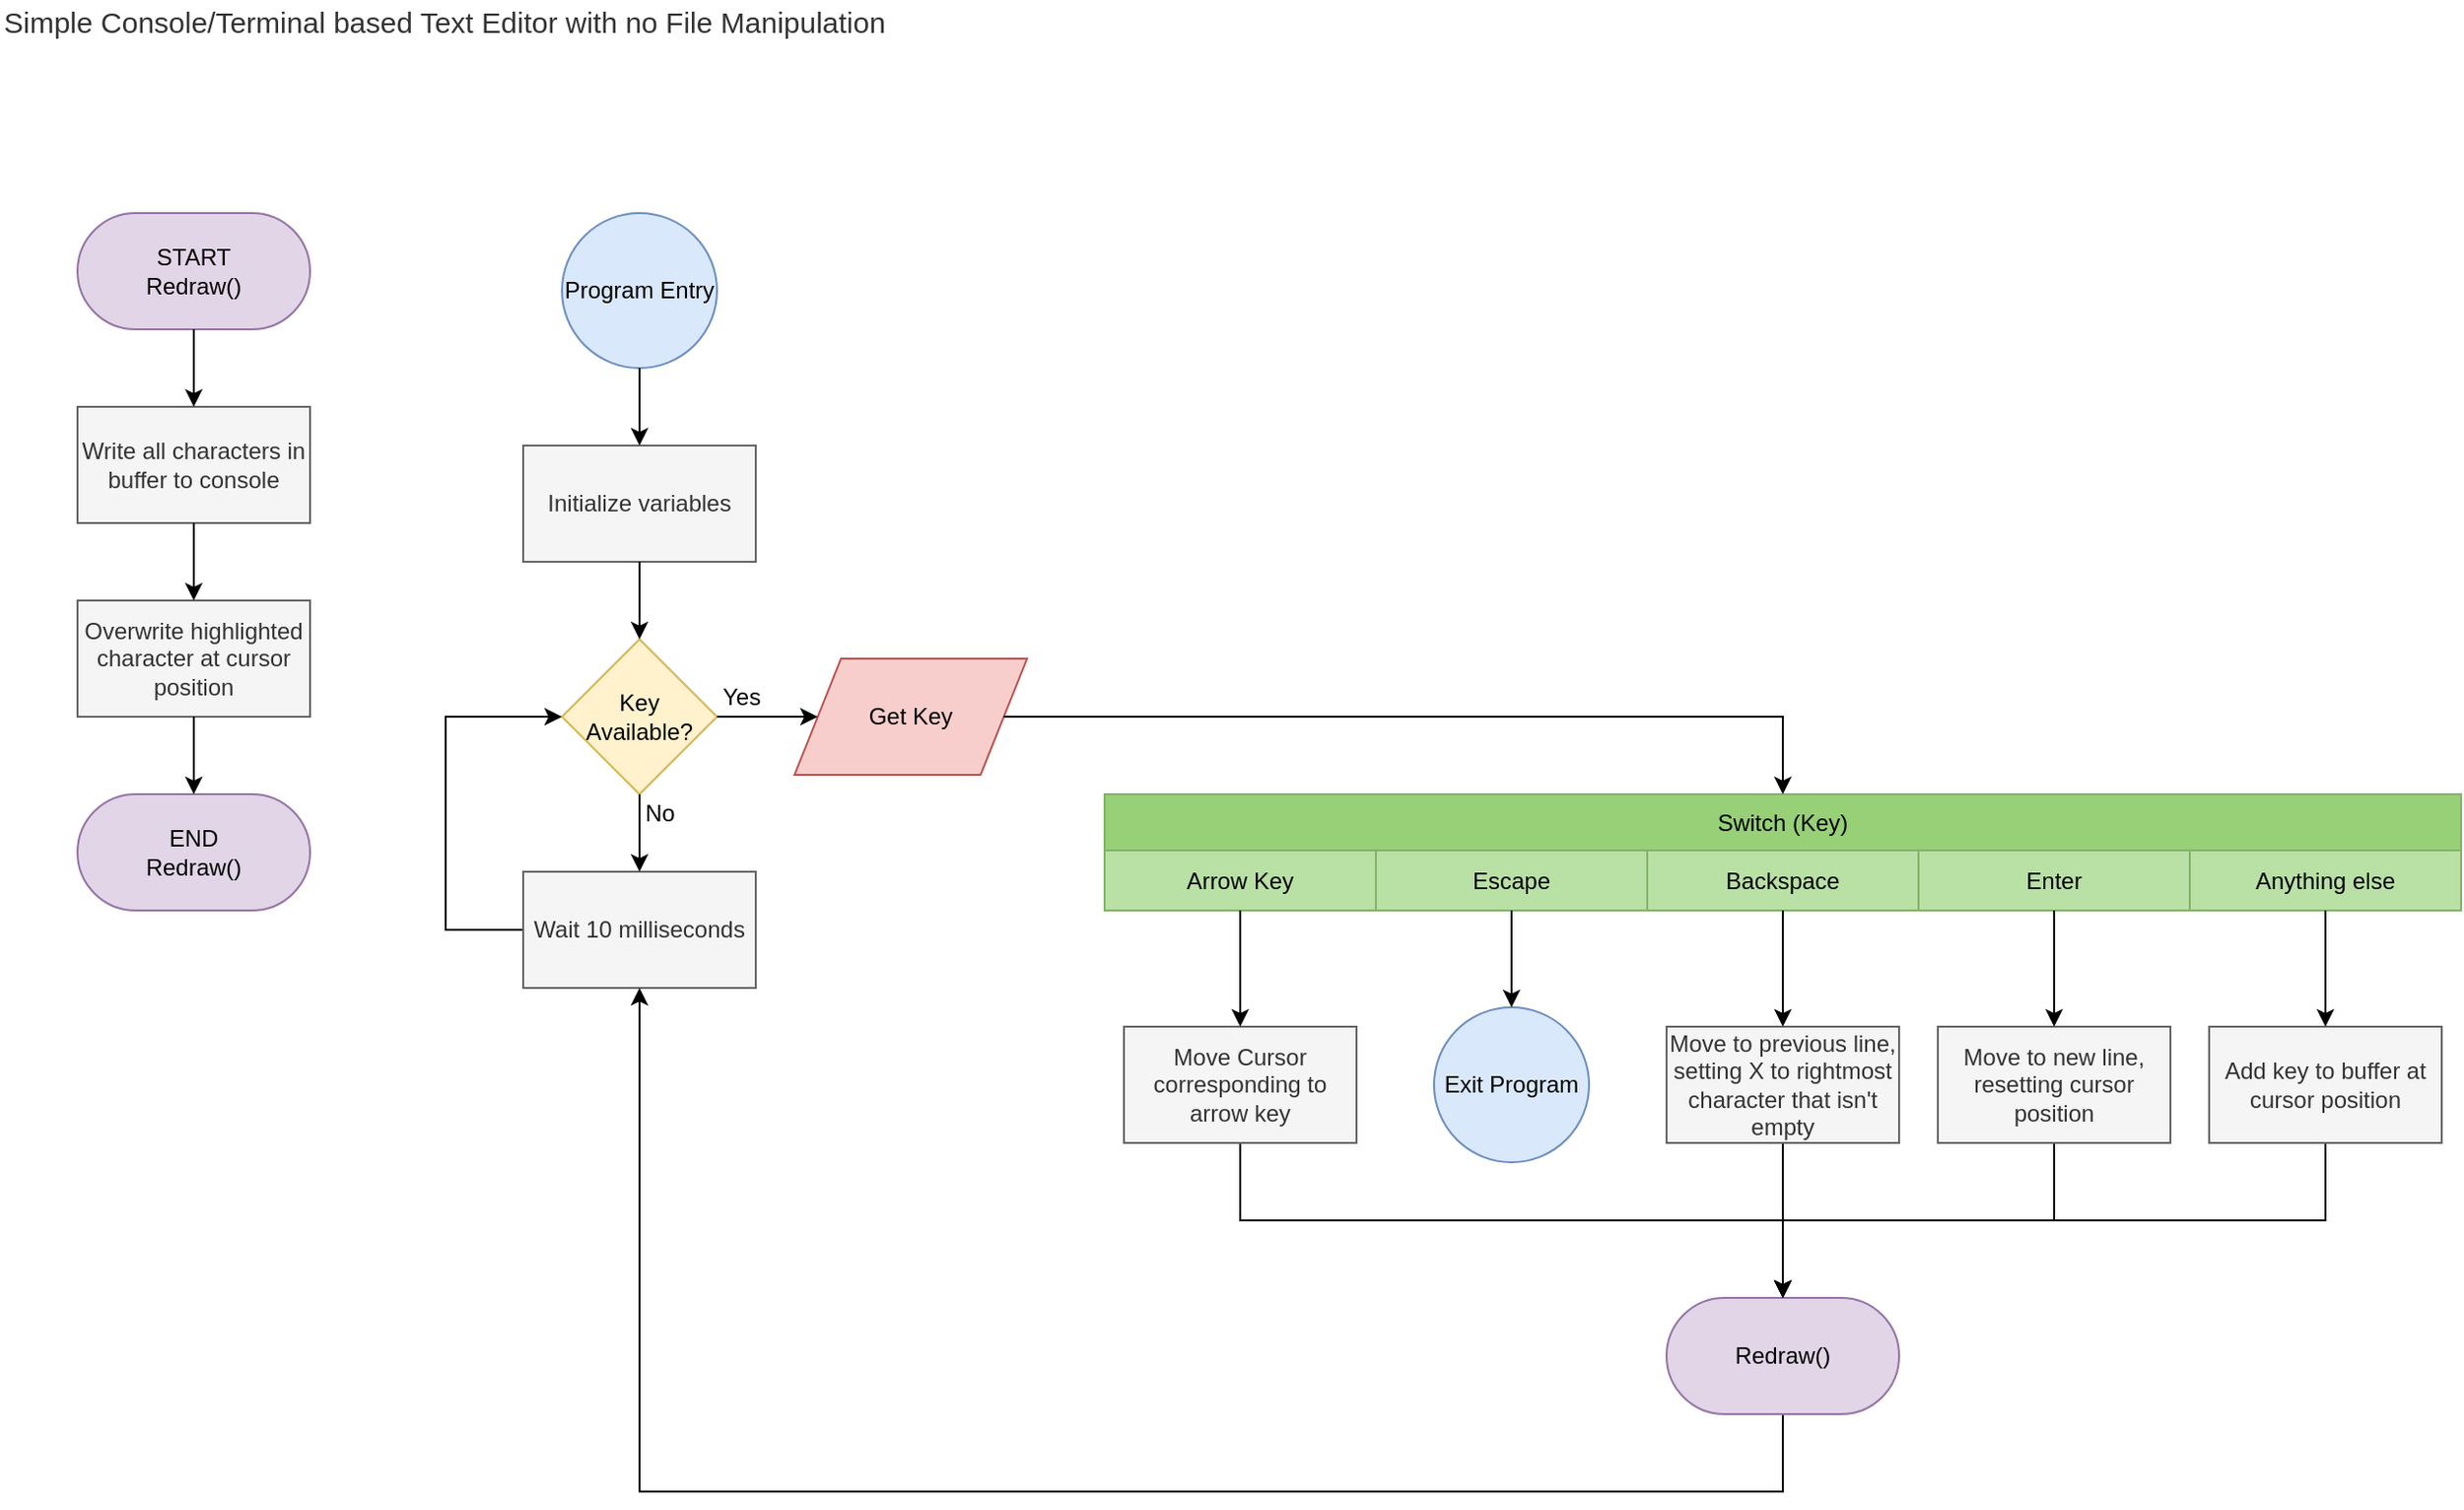 <mxfile version="10.6.3" type="device"><diagram id="8SK-V8yXui4oOwboo-lH" name="Page-1"><mxGraphModel dx="1394" dy="834" grid="1" gridSize="10" guides="1" tooltips="1" connect="1" arrows="1" fold="1" page="1" pageScale="1" pageWidth="850" pageHeight="1100" math="0" shadow="0"><root><mxCell id="0"/><mxCell id="1" parent="0"/><mxCell id="ALLU5azWQ_7GmdRAZrfu-59" value="&lt;font style=&quot;font-size: 15px&quot;&gt;Simple Console/Terminal based Text Editor with no File Manipulation&lt;/font&gt;&lt;br&gt;" style="text;html=1;resizable=0;points=[];autosize=1;align=left;verticalAlign=top;spacingTop=-4;fontColor=#333333;" vertex="1" parent="1"><mxGeometry x="10" y="10" width="470" height="20" as="geometry"/></mxCell><mxCell id="ALLU5azWQ_7GmdRAZrfu-60" value="" style="group" vertex="1" connectable="0" parent="1"><mxGeometry x="50" y="120" width="120" height="360" as="geometry"/></mxCell><mxCell id="ALLU5azWQ_7GmdRAZrfu-23" value="START&lt;br&gt;Redraw()" style="rounded=1;whiteSpace=wrap;html=1;arcSize=50;fillColor=#e1d5e7;strokeColor=#9673a6;" vertex="1" parent="ALLU5azWQ_7GmdRAZrfu-60"><mxGeometry width="120" height="60" as="geometry"/></mxCell><mxCell id="ALLU5azWQ_7GmdRAZrfu-24" value="Write all characters in buffer to console" style="rounded=0;whiteSpace=wrap;html=1;fillColor=#f5f5f5;strokeColor=#666666;fontColor=#333333;" vertex="1" parent="ALLU5azWQ_7GmdRAZrfu-60"><mxGeometry y="100" width="120" height="60" as="geometry"/></mxCell><mxCell id="ALLU5azWQ_7GmdRAZrfu-25" style="edgeStyle=orthogonalEdgeStyle;rounded=0;orthogonalLoop=1;jettySize=auto;html=1;exitX=0.5;exitY=1;exitDx=0;exitDy=0;entryX=0.5;entryY=0;entryDx=0;entryDy=0;" edge="1" parent="ALLU5azWQ_7GmdRAZrfu-60" source="ALLU5azWQ_7GmdRAZrfu-23" target="ALLU5azWQ_7GmdRAZrfu-24"><mxGeometry relative="1" as="geometry"/></mxCell><mxCell id="ALLU5azWQ_7GmdRAZrfu-26" value="Overwrite highlighted character at cursor position" style="rounded=0;whiteSpace=wrap;html=1;fillColor=#f5f5f5;strokeColor=#666666;fontColor=#333333;" vertex="1" parent="ALLU5azWQ_7GmdRAZrfu-60"><mxGeometry y="200" width="120" height="60" as="geometry"/></mxCell><mxCell id="ALLU5azWQ_7GmdRAZrfu-27" style="edgeStyle=orthogonalEdgeStyle;rounded=0;orthogonalLoop=1;jettySize=auto;html=1;exitX=0.5;exitY=1;exitDx=0;exitDy=0;entryX=0.5;entryY=0;entryDx=0;entryDy=0;" edge="1" parent="ALLU5azWQ_7GmdRAZrfu-60" source="ALLU5azWQ_7GmdRAZrfu-24" target="ALLU5azWQ_7GmdRAZrfu-26"><mxGeometry relative="1" as="geometry"/></mxCell><mxCell id="ALLU5azWQ_7GmdRAZrfu-28" value="END&lt;br&gt;Redraw()&lt;br&gt;" style="rounded=1;whiteSpace=wrap;html=1;arcSize=50;fillColor=#e1d5e7;strokeColor=#9673a6;" vertex="1" parent="ALLU5azWQ_7GmdRAZrfu-60"><mxGeometry y="300" width="120" height="60" as="geometry"/></mxCell><mxCell id="ALLU5azWQ_7GmdRAZrfu-29" style="edgeStyle=orthogonalEdgeStyle;rounded=0;orthogonalLoop=1;jettySize=auto;html=1;exitX=0.5;exitY=1;exitDx=0;exitDy=0;entryX=0.5;entryY=0;entryDx=0;entryDy=0;" edge="1" parent="ALLU5azWQ_7GmdRAZrfu-60" source="ALLU5azWQ_7GmdRAZrfu-26" target="ALLU5azWQ_7GmdRAZrfu-28"><mxGeometry relative="1" as="geometry"/></mxCell><mxCell id="ALLU5azWQ_7GmdRAZrfu-61" value="" style="group" vertex="1" connectable="0" parent="1"><mxGeometry x="240" y="120" width="1040" height="660" as="geometry"/></mxCell><mxCell id="ALLU5azWQ_7GmdRAZrfu-1" value="Program Entry" style="ellipse;whiteSpace=wrap;html=1;aspect=fixed;fillColor=#dae8fc;strokeColor=#6c8ebf;" vertex="1" parent="ALLU5azWQ_7GmdRAZrfu-61"><mxGeometry x="60" width="80" height="80" as="geometry"/></mxCell><mxCell id="ALLU5azWQ_7GmdRAZrfu-2" value="Initialize variables" style="rounded=0;whiteSpace=wrap;html=1;fillColor=#f5f5f5;strokeColor=#666666;fontColor=#333333;" vertex="1" parent="ALLU5azWQ_7GmdRAZrfu-61"><mxGeometry x="40" y="120" width="120" height="60" as="geometry"/></mxCell><mxCell id="ALLU5azWQ_7GmdRAZrfu-10" style="edgeStyle=orthogonalEdgeStyle;rounded=0;orthogonalLoop=1;jettySize=auto;html=1;exitX=0.5;exitY=1;exitDx=0;exitDy=0;entryX=0.5;entryY=0;entryDx=0;entryDy=0;" edge="1" parent="ALLU5azWQ_7GmdRAZrfu-61" source="ALLU5azWQ_7GmdRAZrfu-1" target="ALLU5azWQ_7GmdRAZrfu-2"><mxGeometry relative="1" as="geometry"/></mxCell><mxCell id="ALLU5azWQ_7GmdRAZrfu-7" value="Key Available?" style="rhombus;whiteSpace=wrap;html=1;fillColor=#fff2cc;strokeColor=#d6b656;" vertex="1" parent="ALLU5azWQ_7GmdRAZrfu-61"><mxGeometry x="60" y="220" width="80" height="80" as="geometry"/></mxCell><mxCell id="ALLU5azWQ_7GmdRAZrfu-34" style="edgeStyle=orthogonalEdgeStyle;rounded=0;orthogonalLoop=1;jettySize=auto;html=1;exitX=0.5;exitY=1;exitDx=0;exitDy=0;entryX=0.5;entryY=0;entryDx=0;entryDy=0;" edge="1" parent="ALLU5azWQ_7GmdRAZrfu-61" source="ALLU5azWQ_7GmdRAZrfu-2" target="ALLU5azWQ_7GmdRAZrfu-7"><mxGeometry relative="1" as="geometry"/></mxCell><mxCell id="ALLU5azWQ_7GmdRAZrfu-35" style="edgeStyle=orthogonalEdgeStyle;rounded=0;orthogonalLoop=1;jettySize=auto;html=1;exitX=0;exitY=0.5;exitDx=0;exitDy=0;entryX=0;entryY=0.5;entryDx=0;entryDy=0;" edge="1" parent="ALLU5azWQ_7GmdRAZrfu-61" source="ALLU5azWQ_7GmdRAZrfu-12" target="ALLU5azWQ_7GmdRAZrfu-7"><mxGeometry relative="1" as="geometry"><Array as="points"><mxPoint y="370"/><mxPoint y="260"/></Array></mxGeometry></mxCell><mxCell id="ALLU5azWQ_7GmdRAZrfu-12" value="Wait 10 milliseconds" style="rounded=0;whiteSpace=wrap;html=1;fillColor=#f5f5f5;strokeColor=#666666;fontColor=#333333;" vertex="1" parent="ALLU5azWQ_7GmdRAZrfu-61"><mxGeometry x="40" y="340" width="120" height="60" as="geometry"/></mxCell><mxCell id="ALLU5azWQ_7GmdRAZrfu-14" style="edgeStyle=orthogonalEdgeStyle;rounded=0;orthogonalLoop=1;jettySize=auto;html=1;exitX=0.5;exitY=1;exitDx=0;exitDy=0;entryX=0.5;entryY=0;entryDx=0;entryDy=0;" edge="1" parent="ALLU5azWQ_7GmdRAZrfu-61" source="ALLU5azWQ_7GmdRAZrfu-7" target="ALLU5azWQ_7GmdRAZrfu-12"><mxGeometry relative="1" as="geometry"/></mxCell><mxCell id="ALLU5azWQ_7GmdRAZrfu-15" value="No" style="text;html=1;resizable=0;points=[];autosize=1;align=left;verticalAlign=top;spacingTop=-4;" vertex="1" parent="ALLU5azWQ_7GmdRAZrfu-61"><mxGeometry x="101" y="300" width="30" height="20" as="geometry"/></mxCell><mxCell id="ALLU5azWQ_7GmdRAZrfu-16" value="Get Key" style="shape=parallelogram;perimeter=parallelogramPerimeter;whiteSpace=wrap;html=1;fillColor=#f8cecc;strokeColor=#b85450;" vertex="1" parent="ALLU5azWQ_7GmdRAZrfu-61"><mxGeometry x="180" y="230" width="120" height="60" as="geometry"/></mxCell><mxCell id="ALLU5azWQ_7GmdRAZrfu-17" style="edgeStyle=orthogonalEdgeStyle;rounded=0;orthogonalLoop=1;jettySize=auto;html=1;exitX=1;exitY=0.5;exitDx=0;exitDy=0;entryX=0;entryY=0.5;entryDx=0;entryDy=0;" edge="1" parent="ALLU5azWQ_7GmdRAZrfu-61" source="ALLU5azWQ_7GmdRAZrfu-7" target="ALLU5azWQ_7GmdRAZrfu-16"><mxGeometry relative="1" as="geometry"/></mxCell><mxCell id="ALLU5azWQ_7GmdRAZrfu-18" value="Yes" style="text;html=1;resizable=0;points=[];autosize=1;align=left;verticalAlign=top;spacingTop=-4;" vertex="1" parent="ALLU5azWQ_7GmdRAZrfu-61"><mxGeometry x="141" y="240" width="40" height="20" as="geometry"/></mxCell><mxCell id="ALLU5azWQ_7GmdRAZrfu-57" style="edgeStyle=orthogonalEdgeStyle;rounded=0;orthogonalLoop=1;jettySize=auto;html=1;exitX=0.5;exitY=1;exitDx=0;exitDy=0;fontColor=#333333;entryX=0.5;entryY=1;entryDx=0;entryDy=0;" edge="1" parent="ALLU5azWQ_7GmdRAZrfu-61" source="ALLU5azWQ_7GmdRAZrfu-22" target="ALLU5azWQ_7GmdRAZrfu-12"><mxGeometry relative="1" as="geometry"><mxPoint x="110" y="440" as="targetPoint"/><Array as="points"><mxPoint x="690" y="660"/><mxPoint x="100" y="660"/></Array></mxGeometry></mxCell><mxCell id="ALLU5azWQ_7GmdRAZrfu-22" value="Redraw()" style="rounded=1;whiteSpace=wrap;html=1;arcSize=50;fillColor=#e1d5e7;strokeColor=#9673a6;" vertex="1" parent="ALLU5azWQ_7GmdRAZrfu-61"><mxGeometry x="630" y="560" width="120" height="60" as="geometry"/></mxCell><mxCell id="ALLU5azWQ_7GmdRAZrfu-40" value="" style="group" vertex="1" connectable="0" parent="ALLU5azWQ_7GmdRAZrfu-61"><mxGeometry x="340" y="300" width="700" height="60" as="geometry"/></mxCell><mxCell id="ALLU5azWQ_7GmdRAZrfu-30" value="Switch (Key)" style="rounded=0;whiteSpace=wrap;html=1;fillColor=#97D077;strokeColor=#82b366;" vertex="1" parent="ALLU5azWQ_7GmdRAZrfu-40"><mxGeometry width="700" height="29" as="geometry"/></mxCell><mxCell id="ALLU5azWQ_7GmdRAZrfu-31" value="Arrow Key" style="rounded=0;whiteSpace=wrap;html=1;fillColor=#B9E0A5;strokeColor=#82b366;" vertex="1" parent="ALLU5azWQ_7GmdRAZrfu-40"><mxGeometry y="29" width="140" height="31" as="geometry"/></mxCell><mxCell id="ALLU5azWQ_7GmdRAZrfu-32" value="Escape" style="rounded=0;whiteSpace=wrap;html=1;fillColor=#B9E0A5;strokeColor=#82b366;" vertex="1" parent="ALLU5azWQ_7GmdRAZrfu-40"><mxGeometry x="140" y="29" width="140" height="31" as="geometry"/></mxCell><mxCell id="ALLU5azWQ_7GmdRAZrfu-33" value="Backspace" style="rounded=0;whiteSpace=wrap;html=1;strokeColor=#82b366;fillColor=#B9E0A5;" vertex="1" parent="ALLU5azWQ_7GmdRAZrfu-40"><mxGeometry x="280" y="29" width="140" height="31" as="geometry"/></mxCell><mxCell id="ALLU5azWQ_7GmdRAZrfu-36" value="Enter" style="rounded=0;whiteSpace=wrap;html=1;strokeColor=#82b366;fillColor=#B9E0A5;" vertex="1" parent="ALLU5azWQ_7GmdRAZrfu-40"><mxGeometry x="420" y="29" width="140" height="31" as="geometry"/></mxCell><mxCell id="ALLU5azWQ_7GmdRAZrfu-37" value="Anything else" style="rounded=0;whiteSpace=wrap;html=1;strokeColor=#82b366;fillColor=#B9E0A5;" vertex="1" parent="ALLU5azWQ_7GmdRAZrfu-40"><mxGeometry x="560" y="29" width="140" height="31" as="geometry"/></mxCell><mxCell id="ALLU5azWQ_7GmdRAZrfu-41" style="edgeStyle=orthogonalEdgeStyle;rounded=0;orthogonalLoop=1;jettySize=auto;html=1;exitX=1;exitY=0.5;exitDx=0;exitDy=0;entryX=0.5;entryY=0;entryDx=0;entryDy=0;" edge="1" parent="ALLU5azWQ_7GmdRAZrfu-61" source="ALLU5azWQ_7GmdRAZrfu-16" target="ALLU5azWQ_7GmdRAZrfu-30"><mxGeometry relative="1" as="geometry"/></mxCell><mxCell id="ALLU5azWQ_7GmdRAZrfu-52" style="edgeStyle=orthogonalEdgeStyle;rounded=0;orthogonalLoop=1;jettySize=auto;html=1;exitX=0.5;exitY=1;exitDx=0;exitDy=0;entryX=0.5;entryY=0;entryDx=0;entryDy=0;fontColor=#333333;" edge="1" parent="ALLU5azWQ_7GmdRAZrfu-61" source="ALLU5azWQ_7GmdRAZrfu-42" target="ALLU5azWQ_7GmdRAZrfu-22"><mxGeometry relative="1" as="geometry"/></mxCell><mxCell id="ALLU5azWQ_7GmdRAZrfu-42" value="Move Cursor corresponding to arrow key" style="rounded=0;whiteSpace=wrap;html=1;fillColor=#f5f5f5;strokeColor=#666666;fontColor=#333333;" vertex="1" parent="ALLU5azWQ_7GmdRAZrfu-61"><mxGeometry x="350" y="420" width="120" height="60" as="geometry"/></mxCell><mxCell id="ALLU5azWQ_7GmdRAZrfu-43" style="edgeStyle=orthogonalEdgeStyle;rounded=0;orthogonalLoop=1;jettySize=auto;html=1;exitX=0.5;exitY=1;exitDx=0;exitDy=0;entryX=0.5;entryY=0;entryDx=0;entryDy=0;fontColor=#333333;" edge="1" parent="ALLU5azWQ_7GmdRAZrfu-61" source="ALLU5azWQ_7GmdRAZrfu-31" target="ALLU5azWQ_7GmdRAZrfu-42"><mxGeometry relative="1" as="geometry"/></mxCell><mxCell id="ALLU5azWQ_7GmdRAZrfu-44" value="Exit Program" style="ellipse;whiteSpace=wrap;html=1;aspect=fixed;rounded=0;fillColor=#dae8fc;strokeColor=#6c8ebf;" vertex="1" parent="ALLU5azWQ_7GmdRAZrfu-61"><mxGeometry x="510" y="410" width="80" height="80" as="geometry"/></mxCell><mxCell id="ALLU5azWQ_7GmdRAZrfu-45" style="edgeStyle=orthogonalEdgeStyle;rounded=0;orthogonalLoop=1;jettySize=auto;html=1;exitX=0.5;exitY=1;exitDx=0;exitDy=0;entryX=0.5;entryY=0;entryDx=0;entryDy=0;fontColor=#333333;" edge="1" parent="ALLU5azWQ_7GmdRAZrfu-61" source="ALLU5azWQ_7GmdRAZrfu-32" target="ALLU5azWQ_7GmdRAZrfu-44"><mxGeometry relative="1" as="geometry"/></mxCell><mxCell id="ALLU5azWQ_7GmdRAZrfu-54" style="edgeStyle=orthogonalEdgeStyle;rounded=0;orthogonalLoop=1;jettySize=auto;html=1;exitX=0.5;exitY=1;exitDx=0;exitDy=0;entryX=0.5;entryY=0;entryDx=0;entryDy=0;fontColor=#333333;" edge="1" parent="ALLU5azWQ_7GmdRAZrfu-61" source="ALLU5azWQ_7GmdRAZrfu-46" target="ALLU5azWQ_7GmdRAZrfu-22"><mxGeometry relative="1" as="geometry"/></mxCell><mxCell id="ALLU5azWQ_7GmdRAZrfu-46" value="Move to previous line, setting X to rightmost character that isn't empty" style="rounded=0;whiteSpace=wrap;html=1;strokeColor=#666666;fillColor=#f5f5f5;fontColor=#333333;" vertex="1" parent="ALLU5azWQ_7GmdRAZrfu-61"><mxGeometry x="630" y="420" width="120" height="60" as="geometry"/></mxCell><mxCell id="ALLU5azWQ_7GmdRAZrfu-55" style="edgeStyle=orthogonalEdgeStyle;rounded=0;orthogonalLoop=1;jettySize=auto;html=1;exitX=0.5;exitY=1;exitDx=0;exitDy=0;entryX=0.5;entryY=0;entryDx=0;entryDy=0;fontColor=#333333;" edge="1" parent="ALLU5azWQ_7GmdRAZrfu-61" source="ALLU5azWQ_7GmdRAZrfu-47" target="ALLU5azWQ_7GmdRAZrfu-22"><mxGeometry relative="1" as="geometry"/></mxCell><mxCell id="ALLU5azWQ_7GmdRAZrfu-47" value="Move to new line, resetting cursor position" style="rounded=0;whiteSpace=wrap;html=1;strokeColor=#666666;fillColor=#f5f5f5;fontColor=#333333;" vertex="1" parent="ALLU5azWQ_7GmdRAZrfu-61"><mxGeometry x="770" y="420" width="120" height="60" as="geometry"/></mxCell><mxCell id="ALLU5azWQ_7GmdRAZrfu-56" style="edgeStyle=orthogonalEdgeStyle;rounded=0;orthogonalLoop=1;jettySize=auto;html=1;exitX=0.5;exitY=1;exitDx=0;exitDy=0;entryX=0.5;entryY=0;entryDx=0;entryDy=0;fontColor=#333333;" edge="1" parent="ALLU5azWQ_7GmdRAZrfu-61" source="ALLU5azWQ_7GmdRAZrfu-48" target="ALLU5azWQ_7GmdRAZrfu-22"><mxGeometry relative="1" as="geometry"/></mxCell><mxCell id="ALLU5azWQ_7GmdRAZrfu-48" value="Add key to buffer at cursor position" style="rounded=0;whiteSpace=wrap;html=1;strokeColor=#666666;fillColor=#f5f5f5;fontColor=#333333;" vertex="1" parent="ALLU5azWQ_7GmdRAZrfu-61"><mxGeometry x="910" y="420" width="120" height="60" as="geometry"/></mxCell><mxCell id="ALLU5azWQ_7GmdRAZrfu-49" style="edgeStyle=orthogonalEdgeStyle;rounded=0;orthogonalLoop=1;jettySize=auto;html=1;exitX=0.5;exitY=1;exitDx=0;exitDy=0;entryX=0.5;entryY=0;entryDx=0;entryDy=0;fontColor=#333333;" edge="1" parent="ALLU5azWQ_7GmdRAZrfu-61" source="ALLU5azWQ_7GmdRAZrfu-33" target="ALLU5azWQ_7GmdRAZrfu-46"><mxGeometry relative="1" as="geometry"/></mxCell><mxCell id="ALLU5azWQ_7GmdRAZrfu-50" style="edgeStyle=orthogonalEdgeStyle;rounded=0;orthogonalLoop=1;jettySize=auto;html=1;exitX=0.5;exitY=1;exitDx=0;exitDy=0;entryX=0.5;entryY=0;entryDx=0;entryDy=0;fontColor=#333333;" edge="1" parent="ALLU5azWQ_7GmdRAZrfu-61" source="ALLU5azWQ_7GmdRAZrfu-36" target="ALLU5azWQ_7GmdRAZrfu-47"><mxGeometry relative="1" as="geometry"/></mxCell><mxCell id="ALLU5azWQ_7GmdRAZrfu-51" style="edgeStyle=orthogonalEdgeStyle;rounded=0;orthogonalLoop=1;jettySize=auto;html=1;exitX=0.5;exitY=1;exitDx=0;exitDy=0;entryX=0.5;entryY=0;entryDx=0;entryDy=0;fontColor=#333333;" edge="1" parent="ALLU5azWQ_7GmdRAZrfu-61" source="ALLU5azWQ_7GmdRAZrfu-37" target="ALLU5azWQ_7GmdRAZrfu-48"><mxGeometry relative="1" as="geometry"/></mxCell></root></mxGraphModel></diagram></mxfile>